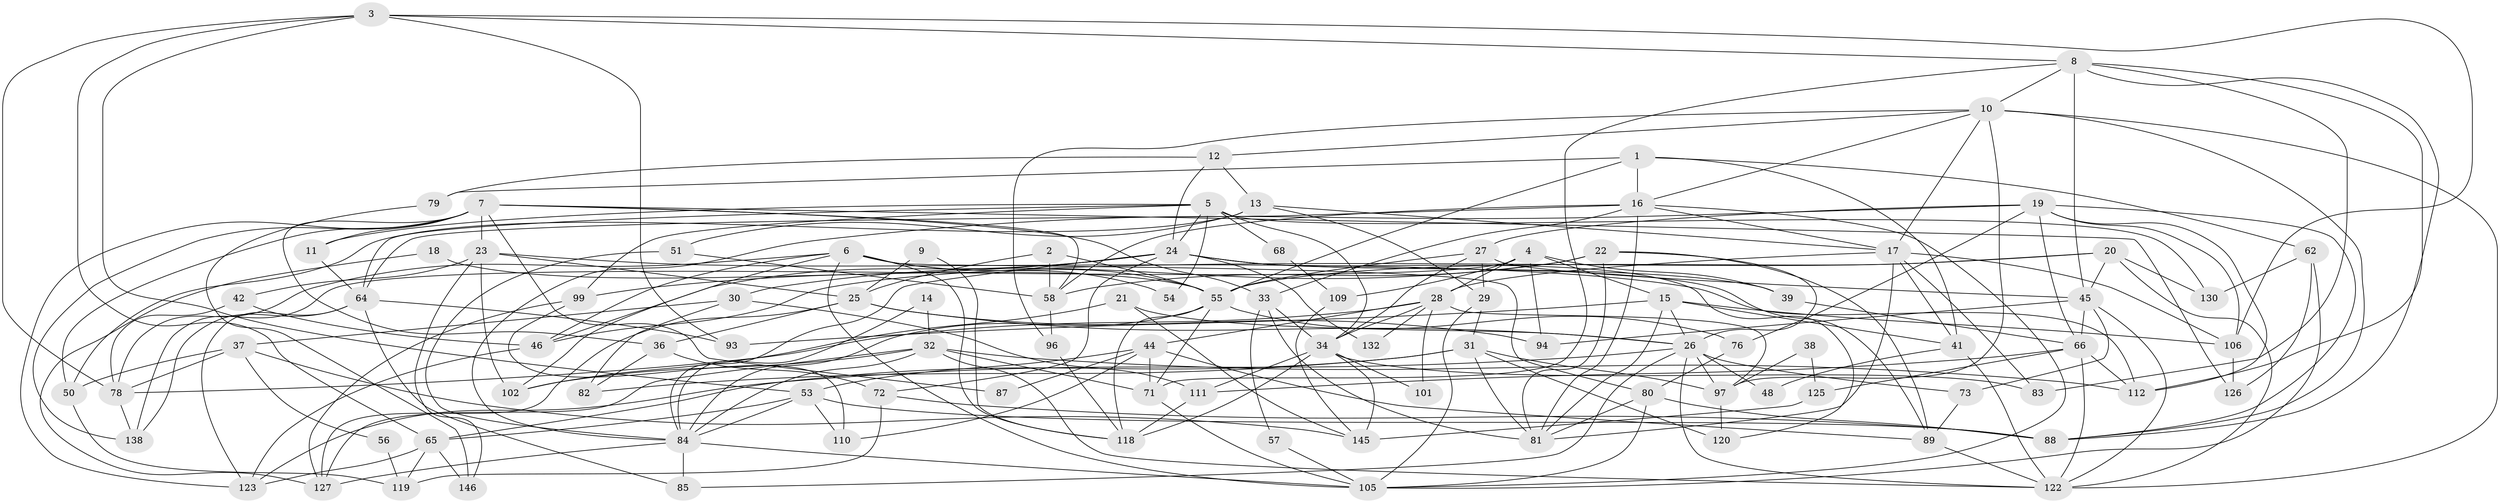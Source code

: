 // original degree distribution, {3: 0.2465753424657534, 2: 0.14383561643835616, 5: 0.2671232876712329, 6: 0.0684931506849315, 4: 0.2328767123287671, 7: 0.03424657534246575, 8: 0.00684931506849315}
// Generated by graph-tools (version 1.1) at 2025/11/02/27/25 16:11:18]
// undirected, 98 vertices, 240 edges
graph export_dot {
graph [start="1"]
  node [color=gray90,style=filled];
  1 [super="+133"];
  2 [super="+103"];
  3 [super="+40"];
  4 [super="+47"];
  5 [super="+144"];
  6 [super="+141"];
  7 [super="+104"];
  8 [super="+43"];
  9;
  10 [super="+52"];
  11;
  12;
  13 [super="+35"];
  14;
  15 [super="+61"];
  16 [super="+92"];
  17 [super="+108"];
  18;
  19 [super="+134"];
  20 [super="+74"];
  21;
  22;
  23;
  24 [super="+75"];
  25 [super="+100"];
  26 [super="+117"];
  27 [super="+59"];
  28 [super="+124"];
  29;
  30 [super="+49"];
  31 [super="+69"];
  32 [super="+114"];
  33 [super="+95"];
  34 [super="+86"];
  36;
  37;
  38;
  39;
  41 [super="+70"];
  42;
  44 [super="+60"];
  45 [super="+131"];
  46 [super="+143"];
  48;
  50;
  51;
  53 [super="+137"];
  54;
  55 [super="+63"];
  56;
  57;
  58 [super="+128"];
  62 [super="+140"];
  64 [super="+113"];
  65 [super="+77"];
  66 [super="+67"];
  68;
  71;
  72;
  73;
  76 [super="+115"];
  78 [super="+135"];
  79;
  80;
  81 [super="+107"];
  82;
  83 [super="+91"];
  84 [super="+90"];
  85;
  87;
  88 [super="+98"];
  89 [super="+121"];
  93;
  94;
  96;
  97 [super="+129"];
  99;
  101;
  102;
  105 [super="+136"];
  106;
  109;
  110;
  111;
  112 [super="+116"];
  118 [super="+139"];
  119;
  120;
  122 [super="+142"];
  123;
  125;
  126;
  127;
  130;
  132;
  138;
  145;
  146;
  1 -- 16;
  1 -- 79;
  1 -- 41;
  1 -- 55;
  1 -- 62;
  2 -- 25;
  2 -- 58;
  2 -- 55;
  3 -- 53;
  3 -- 78;
  3 -- 93;
  3 -- 106;
  3 -- 8;
  3 -- 65;
  4 -- 138;
  4 -- 94;
  4 -- 109;
  4 -- 39;
  4 -- 15;
  4 -- 28;
  5 -- 24;
  5 -- 11;
  5 -- 54;
  5 -- 99;
  5 -- 64;
  5 -- 130;
  5 -- 68;
  5 -- 34;
  6 -- 54;
  6 -- 102;
  6 -- 55;
  6 -- 78;
  6 -- 80;
  6 -- 118;
  6 -- 105;
  6 -- 46;
  7 -- 126;
  7 -- 11;
  7 -- 36;
  7 -- 50;
  7 -- 138;
  7 -- 33;
  7 -- 87;
  7 -- 23;
  7 -- 123;
  7 -- 58;
  8 -- 71;
  8 -- 83;
  8 -- 112;
  8 -- 10;
  8 -- 88;
  8 -- 45;
  9 -- 118;
  9 -- 25;
  10 -- 16;
  10 -- 12;
  10 -- 96;
  10 -- 17;
  10 -- 97;
  10 -- 88;
  10 -- 122;
  11 -- 64;
  12 -- 13;
  12 -- 79;
  12 -- 24;
  13 -- 51;
  13 -- 50;
  13 -- 29;
  13 -- 17;
  14 -- 84;
  14 -- 32;
  15 -- 93;
  15 -- 106;
  15 -- 81;
  15 -- 41;
  15 -- 26;
  16 -- 64;
  16 -- 81;
  16 -- 17;
  16 -- 58;
  16 -- 105;
  16 -- 33;
  17 -- 106;
  17 -- 83;
  17 -- 81;
  17 -- 28;
  17 -- 41;
  18 -- 127;
  18 -- 55;
  19 -- 106;
  19 -- 76;
  19 -- 88;
  19 -- 27;
  19 -- 66;
  19 -- 112;
  19 -- 84;
  20 -- 55;
  20 -- 130;
  20 -- 122;
  20 -- 45;
  20 -- 46;
  21 -- 145;
  21 -- 102;
  21 -- 26;
  22 -- 30;
  22 -- 58;
  22 -- 89;
  22 -- 81;
  22 -- 26;
  23 -- 102;
  23 -- 146;
  23 -- 42;
  23 -- 112;
  23 -- 25;
  24 -- 72;
  24 -- 39;
  24 -- 99;
  24 -- 132;
  24 -- 89;
  24 -- 120;
  24 -- 46;
  24 -- 84;
  25 -- 127;
  25 -- 36;
  25 -- 26;
  25 -- 94;
  26 -- 123;
  26 -- 48;
  26 -- 85;
  26 -- 73;
  26 -- 97;
  26 -- 122;
  27 -- 45;
  27 -- 34;
  27 -- 29;
  27 -- 55;
  28 -- 101;
  28 -- 44;
  28 -- 97;
  28 -- 34;
  28 -- 132;
  28 -- 78;
  29 -- 31;
  29 -- 105;
  30 -- 37;
  30 -- 82;
  30 -- 111;
  31 -- 65;
  31 -- 81;
  31 -- 82;
  31 -- 97;
  31 -- 120;
  32 -- 71;
  32 -- 84;
  32 -- 112;
  32 -- 102;
  32 -- 122;
  32 -- 127;
  33 -- 34;
  33 -- 81;
  33 -- 57;
  34 -- 145;
  34 -- 101;
  34 -- 118;
  34 -- 111;
  34 -- 83;
  36 -- 82;
  36 -- 72;
  37 -- 78;
  37 -- 50;
  37 -- 56;
  37 -- 145;
  38 -- 125;
  38 -- 97;
  39 -- 66;
  41 -- 48;
  41 -- 122;
  42 -- 46;
  42 -- 78;
  44 -- 87;
  44 -- 89;
  44 -- 53;
  44 -- 71;
  44 -- 110;
  45 -- 122;
  45 -- 66;
  45 -- 73;
  45 -- 94;
  46 -- 123;
  50 -- 119;
  51 -- 84;
  51 -- 58;
  53 -- 88;
  53 -- 84 [weight=2];
  53 -- 110;
  53 -- 65;
  55 -- 71;
  55 -- 84;
  55 -- 76;
  55 -- 118;
  56 -- 119;
  57 -- 105;
  58 -- 96;
  62 -- 130;
  62 -- 126;
  62 -- 105;
  64 -- 138;
  64 -- 123;
  64 -- 93;
  64 -- 85;
  65 -- 123;
  65 -- 146;
  65 -- 119;
  66 -- 111;
  66 -- 122;
  66 -- 125;
  66 -- 112;
  68 -- 109;
  71 -- 105;
  72 -- 88;
  72 -- 119;
  73 -- 89;
  76 -- 80;
  78 -- 138;
  79 -- 146;
  80 -- 105;
  80 -- 81;
  80 -- 88;
  84 -- 127;
  84 -- 85;
  84 -- 105;
  89 -- 122;
  96 -- 118;
  97 -- 120;
  99 -- 110;
  99 -- 127;
  106 -- 126;
  109 -- 145;
  111 -- 118;
  125 -- 145;
}

